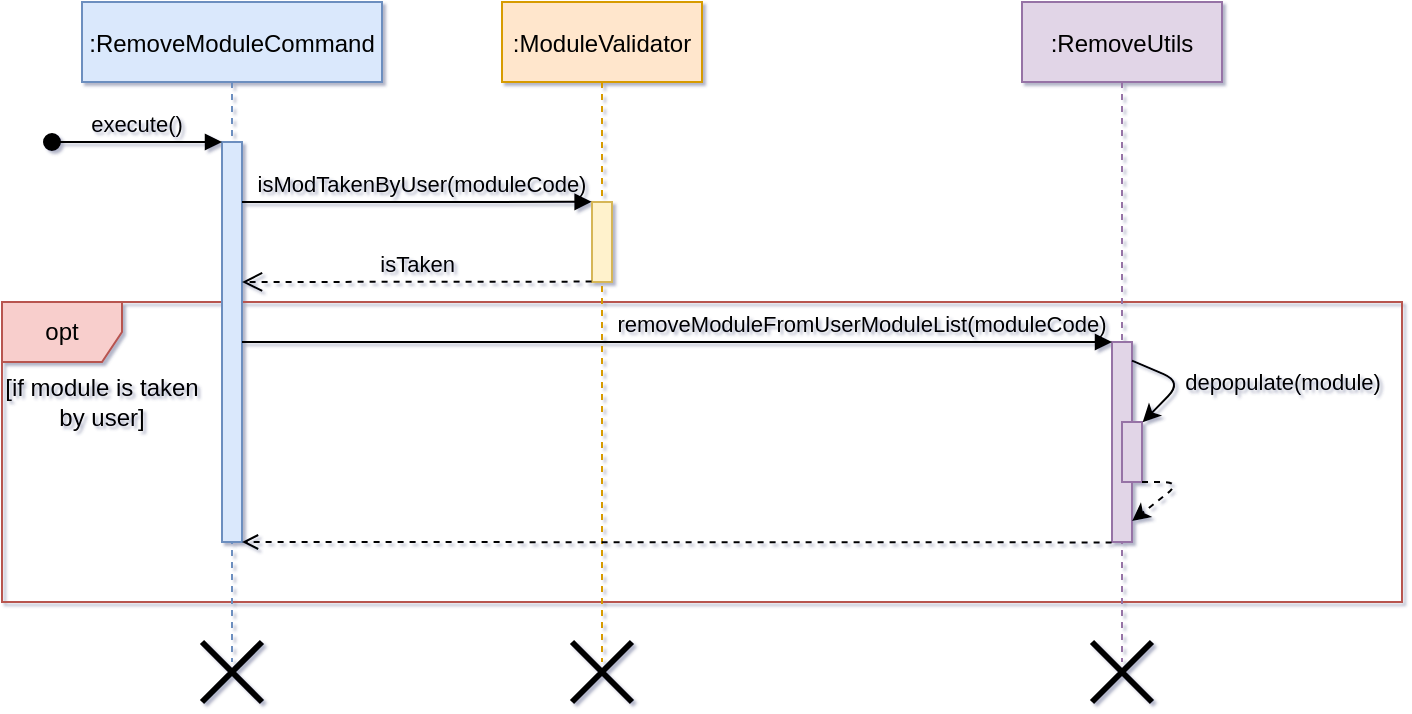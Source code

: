 <mxfile version="13.8.1" type="device"><diagram id="kgpKYQtTHZ0yAKxKKP6v" name="Page-1"><mxGraphModel dx="1038" dy="580" grid="1" gridSize="10" guides="1" tooltips="1" connect="1" arrows="1" fold="1" page="1" pageScale="1" pageWidth="850" pageHeight="1100" math="0" shadow="1"><root><mxCell id="0"/><mxCell id="1" parent="0"/><mxCell id="NQlIdFVKC1PAzo8GRDxD-15" value="opt" style="shape=umlFrame;whiteSpace=wrap;html=1;fillColor=#f8cecc;strokeColor=#b85450;" parent="1" vertex="1"><mxGeometry x="40" y="230" width="700" height="150" as="geometry"/></mxCell><mxCell id="3nuBFxr9cyL0pnOWT2aG-1" value=":RemoveModuleCommand" style="shape=umlLifeline;perimeter=lifelinePerimeter;container=1;collapsible=0;recursiveResize=0;rounded=0;shadow=0;strokeWidth=1;fillColor=#dae8fc;strokeColor=#6c8ebf;" parent="1" vertex="1"><mxGeometry x="80" y="80" width="150" height="330" as="geometry"/></mxCell><mxCell id="3nuBFxr9cyL0pnOWT2aG-2" value="" style="points=[];perimeter=orthogonalPerimeter;rounded=0;shadow=0;strokeWidth=1;fillColor=#dae8fc;strokeColor=#6c8ebf;" parent="3nuBFxr9cyL0pnOWT2aG-1" vertex="1"><mxGeometry x="70" y="70" width="10" height="200" as="geometry"/></mxCell><mxCell id="3nuBFxr9cyL0pnOWT2aG-3" value="execute()" style="verticalAlign=bottom;startArrow=oval;endArrow=block;startSize=8;shadow=0;strokeWidth=1;labelBackgroundColor=none;" parent="3nuBFxr9cyL0pnOWT2aG-1" target="3nuBFxr9cyL0pnOWT2aG-2" edge="1"><mxGeometry relative="1" as="geometry"><mxPoint x="-15" y="70" as="sourcePoint"/></mxGeometry></mxCell><mxCell id="3nuBFxr9cyL0pnOWT2aG-5" value=":RemoveUtils" style="shape=umlLifeline;perimeter=lifelinePerimeter;container=1;collapsible=0;recursiveResize=0;rounded=0;shadow=0;strokeWidth=1;fillColor=#e1d5e7;strokeColor=#9673a6;" parent="1" vertex="1"><mxGeometry x="550" y="80" width="100" height="330" as="geometry"/></mxCell><mxCell id="NQlIdFVKC1PAzo8GRDxD-4" value="" style="points=[];perimeter=orthogonalPerimeter;rounded=0;shadow=0;strokeWidth=1;fillColor=#e1d5e7;strokeColor=#9673a6;" parent="3nuBFxr9cyL0pnOWT2aG-5" vertex="1"><mxGeometry x="45" y="170" width="10" height="100" as="geometry"/></mxCell><mxCell id="NQlIdFVKC1PAzo8GRDxD-10" value="" style="points=[];perimeter=orthogonalPerimeter;rounded=0;shadow=0;strokeWidth=1;fillColor=#e1d5e7;strokeColor=#9673a6;" parent="3nuBFxr9cyL0pnOWT2aG-5" vertex="1"><mxGeometry x="50" y="210" width="10" height="30" as="geometry"/></mxCell><mxCell id="NQlIdFVKC1PAzo8GRDxD-12" value="depopulate(module)" style="endArrow=classic;html=1;labelBackgroundColor=none;exitX=1;exitY=0.093;exitDx=0;exitDy=0;exitPerimeter=0;entryX=1.033;entryY=0.003;entryDx=0;entryDy=0;entryPerimeter=0;" parent="3nuBFxr9cyL0pnOWT2aG-5" source="NQlIdFVKC1PAzo8GRDxD-4" target="NQlIdFVKC1PAzo8GRDxD-10" edge="1"><mxGeometry x="-0.017" y="50" width="50" height="50" relative="1" as="geometry"><mxPoint x="50" y="180" as="sourcePoint"/><mxPoint x="110" y="140" as="targetPoint"/><Array as="points"><mxPoint x="80" y="190"/></Array><mxPoint x="14" y="-35" as="offset"/></mxGeometry></mxCell><mxCell id="NQlIdFVKC1PAzo8GRDxD-1" value=":ModuleValidator" style="shape=umlLifeline;perimeter=lifelinePerimeter;container=1;collapsible=0;recursiveResize=0;rounded=0;shadow=0;strokeWidth=1;fillColor=#ffe6cc;strokeColor=#d79b00;" parent="1" vertex="1"><mxGeometry x="290" y="80" width="100" height="330" as="geometry"/></mxCell><mxCell id="NQlIdFVKC1PAzo8GRDxD-2" value="" style="points=[];perimeter=orthogonalPerimeter;rounded=0;shadow=0;strokeWidth=1;fillColor=#fff2cc;strokeColor=#d6b656;" parent="NQlIdFVKC1PAzo8GRDxD-1" vertex="1"><mxGeometry x="45" y="100" width="10" height="40" as="geometry"/></mxCell><mxCell id="NQlIdFVKC1PAzo8GRDxD-7" value="isTaken" style="verticalAlign=bottom;endArrow=open;dashed=1;endSize=8;shadow=0;strokeWidth=1;labelBackgroundColor=none;exitX=-0.02;exitY=0.995;exitDx=0;exitDy=0;exitPerimeter=0;" parent="1" source="NQlIdFVKC1PAzo8GRDxD-2" edge="1"><mxGeometry x="-0.003" relative="1" as="geometry"><mxPoint x="160" y="220" as="targetPoint"/><mxPoint x="330" y="220" as="sourcePoint"/><mxPoint as="offset"/></mxGeometry></mxCell><mxCell id="NQlIdFVKC1PAzo8GRDxD-8" value="isModTakenByUser(moduleCode)" style="verticalAlign=bottom;endArrow=block;shadow=0;strokeWidth=1;labelBackgroundColor=none;entryX=-0.02;entryY=-0.002;entryDx=0;entryDy=0;entryPerimeter=0;" parent="1" target="NQlIdFVKC1PAzo8GRDxD-2" edge="1"><mxGeometry x="0.03" relative="1" as="geometry"><mxPoint x="160" y="180" as="sourcePoint"/><mxPoint x="690" y="170" as="targetPoint"/><mxPoint as="offset"/></mxGeometry></mxCell><mxCell id="NQlIdFVKC1PAzo8GRDxD-9" value="removeModuleFromUserModuleList(moduleCode)" style="verticalAlign=bottom;endArrow=block;shadow=0;strokeWidth=1;labelBackgroundColor=none;" parent="1" target="NQlIdFVKC1PAzo8GRDxD-4" edge="1"><mxGeometry x="0.425" relative="1" as="geometry"><mxPoint x="160" y="250" as="sourcePoint"/><mxPoint x="350" y="250" as="targetPoint"/><mxPoint as="offset"/></mxGeometry></mxCell><mxCell id="NQlIdFVKC1PAzo8GRDxD-13" value="" style="endArrow=classic;html=1;labelBackgroundColor=none;entryX=1.005;entryY=0.895;entryDx=0;entryDy=0;entryPerimeter=0;dashed=1;" parent="1" target="NQlIdFVKC1PAzo8GRDxD-4" edge="1"><mxGeometry width="50" height="50" relative="1" as="geometry"><mxPoint x="610" y="320" as="sourcePoint"/><mxPoint x="660" y="270" as="targetPoint"/><Array as="points"><mxPoint x="630" y="320"/></Array></mxGeometry></mxCell><mxCell id="NQlIdFVKC1PAzo8GRDxD-14" value="" style="endArrow=open;html=1;dashed=1;labelBackgroundColor=none;exitX=-0.02;exitY=1.002;exitDx=0;exitDy=0;exitPerimeter=0;endFill=0;" parent="1" source="NQlIdFVKC1PAzo8GRDxD-4" target="3nuBFxr9cyL0pnOWT2aG-2" edge="1"><mxGeometry width="50" height="50" relative="1" as="geometry"><mxPoint x="510" y="350" as="sourcePoint"/><mxPoint x="560" y="300" as="targetPoint"/></mxGeometry></mxCell><mxCell id="NQlIdFVKC1PAzo8GRDxD-16" value="[if module is taken by user]" style="text;html=1;strokeColor=none;fillColor=none;align=center;verticalAlign=middle;whiteSpace=wrap;rounded=0;" parent="1" vertex="1"><mxGeometry x="40" y="270" width="100" height="20" as="geometry"/></mxCell><mxCell id="NQlIdFVKC1PAzo8GRDxD-17" value="" style="shape=umlDestroy;whiteSpace=wrap;html=1;strokeWidth=3;" parent="1" vertex="1"><mxGeometry x="140" y="400" width="30" height="30" as="geometry"/></mxCell><mxCell id="NQlIdFVKC1PAzo8GRDxD-18" value="" style="shape=umlDestroy;whiteSpace=wrap;html=1;strokeWidth=3;" parent="1" vertex="1"><mxGeometry x="325" y="400" width="30" height="30" as="geometry"/></mxCell><mxCell id="NQlIdFVKC1PAzo8GRDxD-19" value="" style="shape=umlDestroy;whiteSpace=wrap;html=1;strokeWidth=3;" parent="1" vertex="1"><mxGeometry x="585" y="400" width="30" height="30" as="geometry"/></mxCell></root></mxGraphModel></diagram></mxfile>
